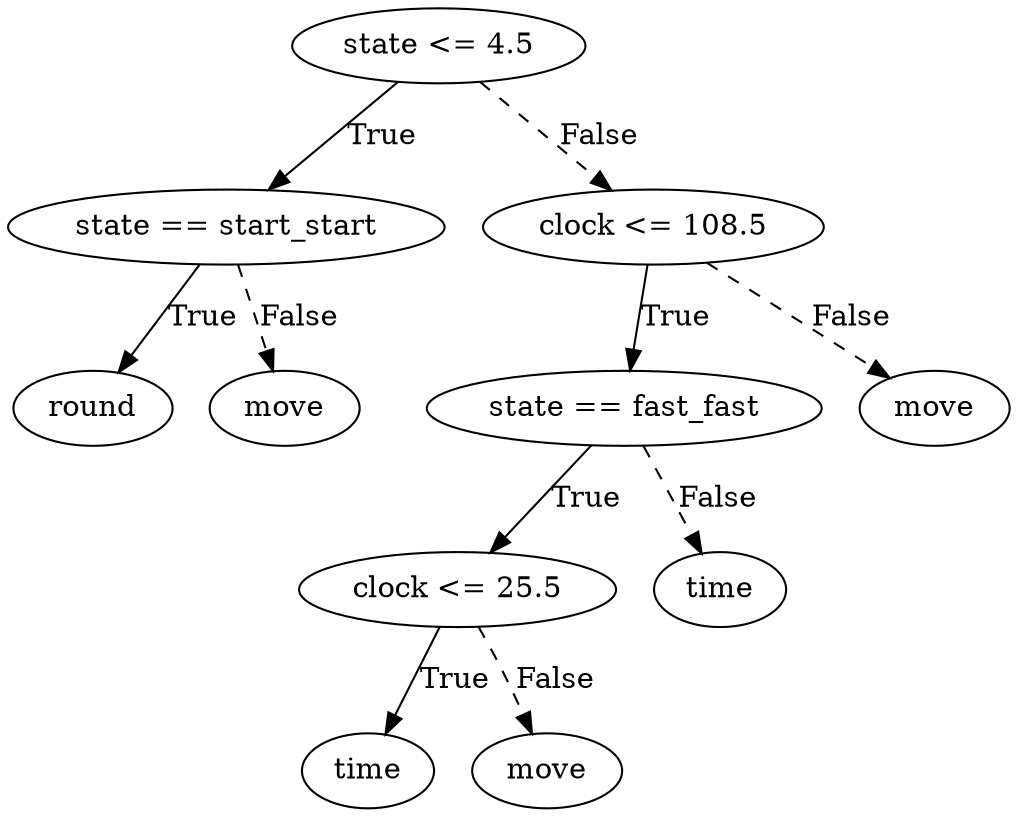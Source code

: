 digraph {
0 [label="state <= 4.5"];
1 [label="state == start_start"];
2 [label="round"];
1 -> 2 [label="True"];
3 [label="move"];
1 -> 3 [style="dashed", label="False"];
0 -> 1 [label="True"];
4 [label="clock <= 108.5"];
5 [label="state == fast_fast"];
6 [label="clock <= 25.5"];
7 [label="time"];
6 -> 7 [label="True"];
8 [label="move"];
6 -> 8 [style="dashed", label="False"];
5 -> 6 [label="True"];
9 [label="time"];
5 -> 9 [style="dashed", label="False"];
4 -> 5 [label="True"];
10 [label="move"];
4 -> 10 [style="dashed", label="False"];
0 -> 4 [style="dashed", label="False"];

}